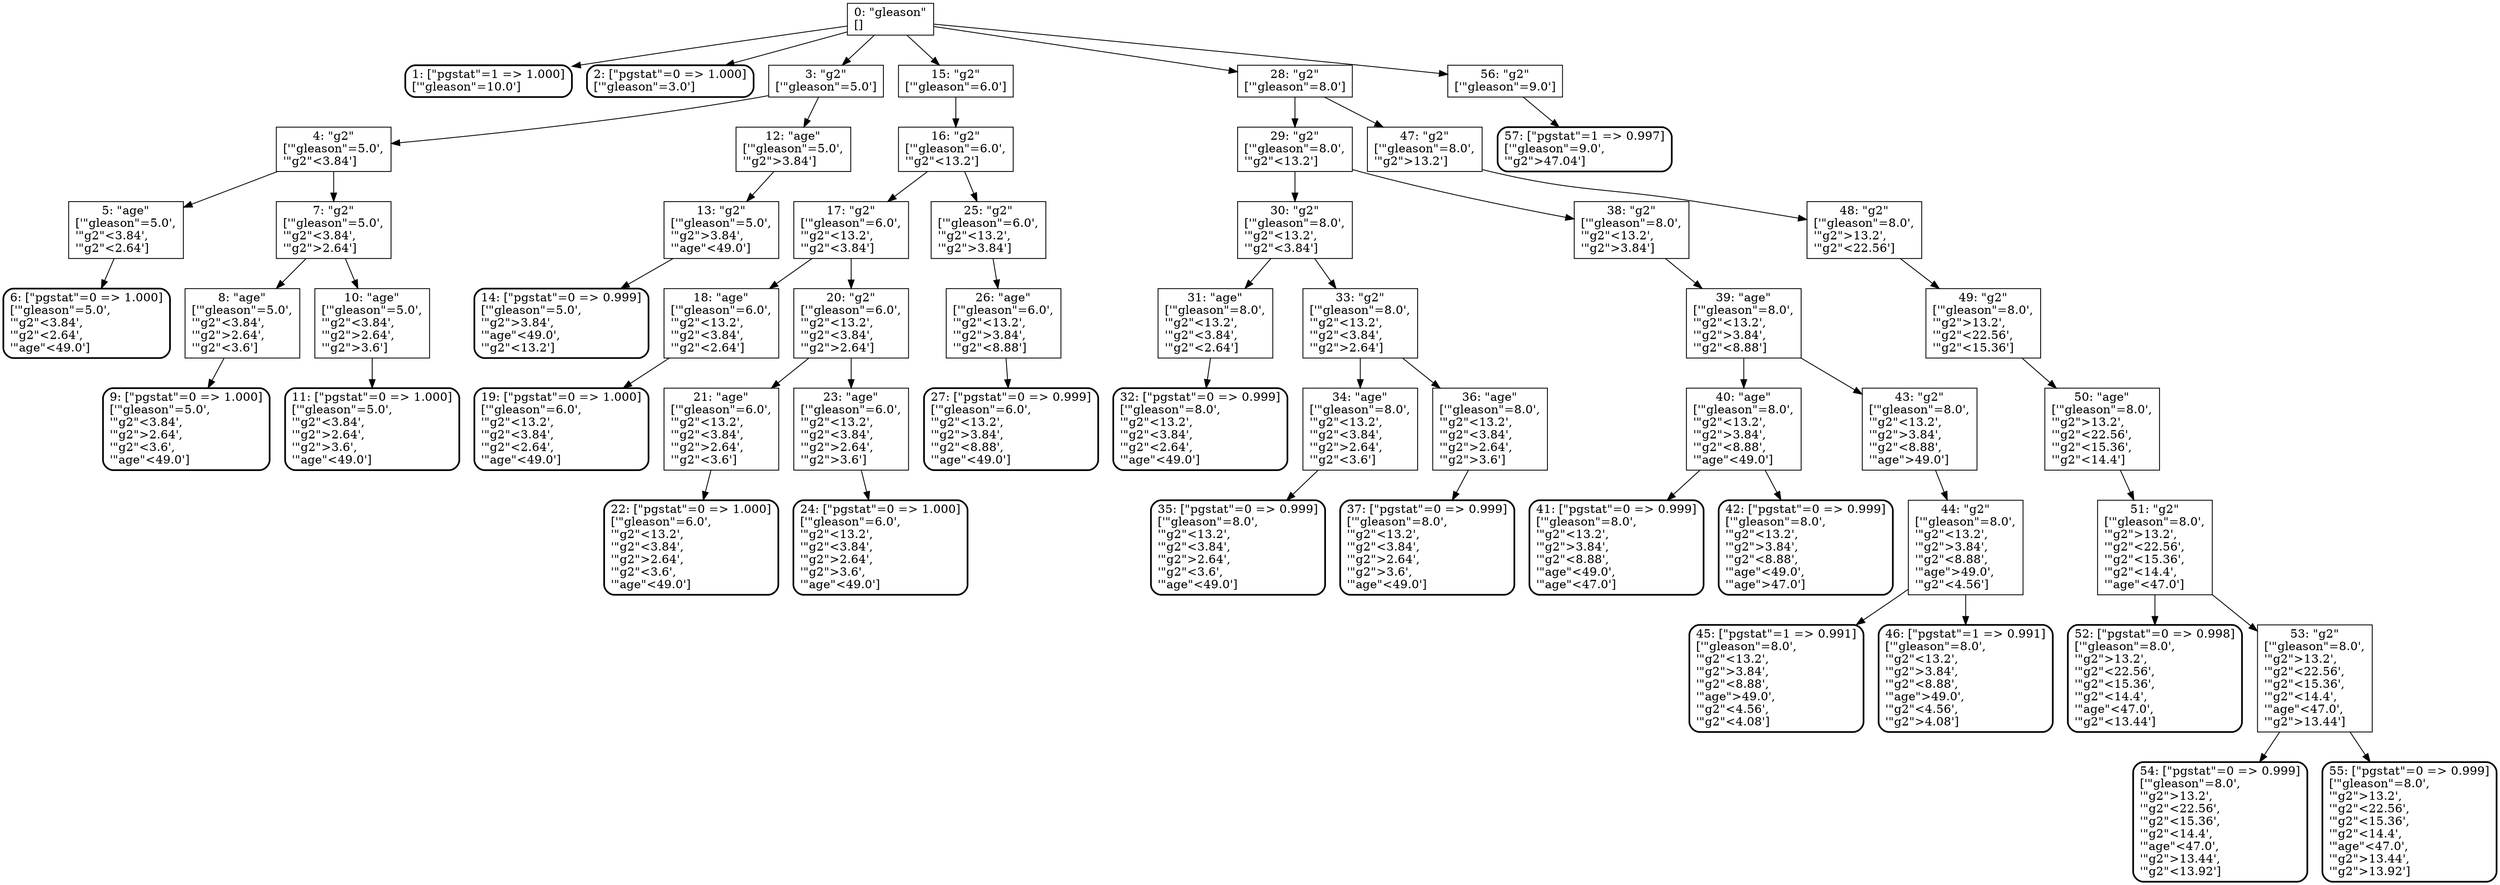 digraph G {
  node [shape=box]
  "NODE 0" [label="0: \"gleason\"\n[]\l"]
    "NODE 0" -> "NODE 1";
    "NODE 0" -> "NODE 2";
    "NODE 0" -> "NODE 3";
    "NODE 0" -> "NODE 15";
    "NODE 0" -> "NODE 28";
    "NODE 0" -> "NODE 56";
  "NODE 1" [label="1: [\"pgstat\"=1 => 1.000]\n['\"gleason\"=10.0']\l"; style="rounded, bold"]
  "NODE 2" [label="2: [\"pgstat\"=0 => 1.000]\n['\"gleason\"=3.0']\l"; style="rounded, bold"]
  "NODE 3" [label="3: \"g2\"\n['\"gleason\"=5.0']\l"]
    "NODE 3" -> "NODE 4";
    "NODE 3" -> "NODE 12";
  "NODE 4" [label="4: \"g2\"\n['\"gleason\"=5.0',\l'\"g2\"<3.84']\l"]
    "NODE 4" -> "NODE 5";
    "NODE 4" -> "NODE 7";
  "NODE 5" [label="5: \"age\"\n['\"gleason\"=5.0',\l'\"g2\"<3.84',\l'\"g2\"<2.64']\l"]
    "NODE 5" -> "NODE 6";
  "NODE 6" [label="6: [\"pgstat\"=0 => 1.000]\n['\"gleason\"=5.0',\l'\"g2\"<3.84',\l'\"g2\"<2.64',\l'\"age\"<49.0']\l"; style="rounded, bold"]
  "NODE 7" [label="7: \"g2\"\n['\"gleason\"=5.0',\l'\"g2\"<3.84',\l'\"g2\">2.64']\l"]
    "NODE 7" -> "NODE 8";
    "NODE 7" -> "NODE 10";
  "NODE 8" [label="8: \"age\"\n['\"gleason\"=5.0',\l'\"g2\"<3.84',\l'\"g2\">2.64',\l'\"g2\"<3.6']\l"]
    "NODE 8" -> "NODE 9";
  "NODE 9" [label="9: [\"pgstat\"=0 => 1.000]\n['\"gleason\"=5.0',\l'\"g2\"<3.84',\l'\"g2\">2.64',\l'\"g2\"<3.6',\l'\"age\"<49.0']\l"; style="rounded, bold"]
  "NODE 10" [label="10: \"age\"\n['\"gleason\"=5.0',\l'\"g2\"<3.84',\l'\"g2\">2.64',\l'\"g2\">3.6']\l"]
    "NODE 10" -> "NODE 11";
  "NODE 11" [label="11: [\"pgstat\"=0 => 1.000]\n['\"gleason\"=5.0',\l'\"g2\"<3.84',\l'\"g2\">2.64',\l'\"g2\">3.6',\l'\"age\"<49.0']\l"; style="rounded, bold"]
  "NODE 12" [label="12: \"age\"\n['\"gleason\"=5.0',\l'\"g2\">3.84']\l"]
    "NODE 12" -> "NODE 13";
  "NODE 13" [label="13: \"g2\"\n['\"gleason\"=5.0',\l'\"g2\">3.84',\l'\"age\"<49.0']\l"]
    "NODE 13" -> "NODE 14";
  "NODE 14" [label="14: [\"pgstat\"=0 => 0.999]\n['\"gleason\"=5.0',\l'\"g2\">3.84',\l'\"age\"<49.0',\l'\"g2\"<13.2']\l"; style="rounded, bold"]
  "NODE 15" [label="15: \"g2\"\n['\"gleason\"=6.0']\l"]
    "NODE 15" -> "NODE 16";
  "NODE 16" [label="16: \"g2\"\n['\"gleason\"=6.0',\l'\"g2\"<13.2']\l"]
    "NODE 16" -> "NODE 17";
    "NODE 16" -> "NODE 25";
  "NODE 17" [label="17: \"g2\"\n['\"gleason\"=6.0',\l'\"g2\"<13.2',\l'\"g2\"<3.84']\l"]
    "NODE 17" -> "NODE 18";
    "NODE 17" -> "NODE 20";
  "NODE 18" [label="18: \"age\"\n['\"gleason\"=6.0',\l'\"g2\"<13.2',\l'\"g2\"<3.84',\l'\"g2\"<2.64']\l"]
    "NODE 18" -> "NODE 19";
  "NODE 19" [label="19: [\"pgstat\"=0 => 1.000]\n['\"gleason\"=6.0',\l'\"g2\"<13.2',\l'\"g2\"<3.84',\l'\"g2\"<2.64',\l'\"age\"<49.0']\l"; style="rounded, bold"]
  "NODE 20" [label="20: \"g2\"\n['\"gleason\"=6.0',\l'\"g2\"<13.2',\l'\"g2\"<3.84',\l'\"g2\">2.64']\l"]
    "NODE 20" -> "NODE 21";
    "NODE 20" -> "NODE 23";
  "NODE 21" [label="21: \"age\"\n['\"gleason\"=6.0',\l'\"g2\"<13.2',\l'\"g2\"<3.84',\l'\"g2\">2.64',\l'\"g2\"<3.6']\l"]
    "NODE 21" -> "NODE 22";
  "NODE 22" [label="22: [\"pgstat\"=0 => 1.000]\n['\"gleason\"=6.0',\l'\"g2\"<13.2',\l'\"g2\"<3.84',\l'\"g2\">2.64',\l'\"g2\"<3.6',\l'\"age\"<49.0']\l"; style="rounded, bold"]
  "NODE 23" [label="23: \"age\"\n['\"gleason\"=6.0',\l'\"g2\"<13.2',\l'\"g2\"<3.84',\l'\"g2\">2.64',\l'\"g2\">3.6']\l"]
    "NODE 23" -> "NODE 24";
  "NODE 24" [label="24: [\"pgstat\"=0 => 1.000]\n['\"gleason\"=6.0',\l'\"g2\"<13.2',\l'\"g2\"<3.84',\l'\"g2\">2.64',\l'\"g2\">3.6',\l'\"age\"<49.0']\l"; style="rounded, bold"]
  "NODE 25" [label="25: \"g2\"\n['\"gleason\"=6.0',\l'\"g2\"<13.2',\l'\"g2\">3.84']\l"]
    "NODE 25" -> "NODE 26";
  "NODE 26" [label="26: \"age\"\n['\"gleason\"=6.0',\l'\"g2\"<13.2',\l'\"g2\">3.84',\l'\"g2\"<8.88']\l"]
    "NODE 26" -> "NODE 27";
  "NODE 27" [label="27: [\"pgstat\"=0 => 0.999]\n['\"gleason\"=6.0',\l'\"g2\"<13.2',\l'\"g2\">3.84',\l'\"g2\"<8.88',\l'\"age\"<49.0']\l"; style="rounded, bold"]
  "NODE 28" [label="28: \"g2\"\n['\"gleason\"=8.0']\l"]
    "NODE 28" -> "NODE 29";
    "NODE 28" -> "NODE 47";
  "NODE 29" [label="29: \"g2\"\n['\"gleason\"=8.0',\l'\"g2\"<13.2']\l"]
    "NODE 29" -> "NODE 30";
    "NODE 29" -> "NODE 38";
  "NODE 30" [label="30: \"g2\"\n['\"gleason\"=8.0',\l'\"g2\"<13.2',\l'\"g2\"<3.84']\l"]
    "NODE 30" -> "NODE 31";
    "NODE 30" -> "NODE 33";
  "NODE 31" [label="31: \"age\"\n['\"gleason\"=8.0',\l'\"g2\"<13.2',\l'\"g2\"<3.84',\l'\"g2\"<2.64']\l"]
    "NODE 31" -> "NODE 32";
  "NODE 32" [label="32: [\"pgstat\"=0 => 0.999]\n['\"gleason\"=8.0',\l'\"g2\"<13.2',\l'\"g2\"<3.84',\l'\"g2\"<2.64',\l'\"age\"<49.0']\l"; style="rounded, bold"]
  "NODE 33" [label="33: \"g2\"\n['\"gleason\"=8.0',\l'\"g2\"<13.2',\l'\"g2\"<3.84',\l'\"g2\">2.64']\l"]
    "NODE 33" -> "NODE 34";
    "NODE 33" -> "NODE 36";
  "NODE 34" [label="34: \"age\"\n['\"gleason\"=8.0',\l'\"g2\"<13.2',\l'\"g2\"<3.84',\l'\"g2\">2.64',\l'\"g2\"<3.6']\l"]
    "NODE 34" -> "NODE 35";
  "NODE 35" [label="35: [\"pgstat\"=0 => 0.999]\n['\"gleason\"=8.0',\l'\"g2\"<13.2',\l'\"g2\"<3.84',\l'\"g2\">2.64',\l'\"g2\"<3.6',\l'\"age\"<49.0']\l"; style="rounded, bold"]
  "NODE 36" [label="36: \"age\"\n['\"gleason\"=8.0',\l'\"g2\"<13.2',\l'\"g2\"<3.84',\l'\"g2\">2.64',\l'\"g2\">3.6']\l"]
    "NODE 36" -> "NODE 37";
  "NODE 37" [label="37: [\"pgstat\"=0 => 0.999]\n['\"gleason\"=8.0',\l'\"g2\"<13.2',\l'\"g2\"<3.84',\l'\"g2\">2.64',\l'\"g2\">3.6',\l'\"age\"<49.0']\l"; style="rounded, bold"]
  "NODE 38" [label="38: \"g2\"\n['\"gleason\"=8.0',\l'\"g2\"<13.2',\l'\"g2\">3.84']\l"]
    "NODE 38" -> "NODE 39";
  "NODE 39" [label="39: \"age\"\n['\"gleason\"=8.0',\l'\"g2\"<13.2',\l'\"g2\">3.84',\l'\"g2\"<8.88']\l"]
    "NODE 39" -> "NODE 40";
    "NODE 39" -> "NODE 43";
  "NODE 40" [label="40: \"age\"\n['\"gleason\"=8.0',\l'\"g2\"<13.2',\l'\"g2\">3.84',\l'\"g2\"<8.88',\l'\"age\"<49.0']\l"]
    "NODE 40" -> "NODE 41";
    "NODE 40" -> "NODE 42";
  "NODE 41" [label="41: [\"pgstat\"=0 => 0.999]\n['\"gleason\"=8.0',\l'\"g2\"<13.2',\l'\"g2\">3.84',\l'\"g2\"<8.88',\l'\"age\"<49.0',\l'\"age\"<47.0']\l"; style="rounded, bold"]
  "NODE 42" [label="42: [\"pgstat\"=0 => 0.999]\n['\"gleason\"=8.0',\l'\"g2\"<13.2',\l'\"g2\">3.84',\l'\"g2\"<8.88',\l'\"age\"<49.0',\l'\"age\">47.0']\l"; style="rounded, bold"]
  "NODE 43" [label="43: \"g2\"\n['\"gleason\"=8.0',\l'\"g2\"<13.2',\l'\"g2\">3.84',\l'\"g2\"<8.88',\l'\"age\">49.0']\l"]
    "NODE 43" -> "NODE 44";
  "NODE 44" [label="44: \"g2\"\n['\"gleason\"=8.0',\l'\"g2\"<13.2',\l'\"g2\">3.84',\l'\"g2\"<8.88',\l'\"age\">49.0',\l'\"g2\"<4.56']\l"]
    "NODE 44" -> "NODE 45";
    "NODE 44" -> "NODE 46";
  "NODE 45" [label="45: [\"pgstat\"=1 => 0.991]\n['\"gleason\"=8.0',\l'\"g2\"<13.2',\l'\"g2\">3.84',\l'\"g2\"<8.88',\l'\"age\">49.0',\l'\"g2\"<4.56',\l'\"g2\"<4.08']\l"; style="rounded, bold"]
  "NODE 46" [label="46: [\"pgstat\"=1 => 0.991]\n['\"gleason\"=8.0',\l'\"g2\"<13.2',\l'\"g2\">3.84',\l'\"g2\"<8.88',\l'\"age\">49.0',\l'\"g2\"<4.56',\l'\"g2\">4.08']\l"; style="rounded, bold"]
  "NODE 47" [label="47: \"g2\"\n['\"gleason\"=8.0',\l'\"g2\">13.2']\l"]
    "NODE 47" -> "NODE 48";
  "NODE 48" [label="48: \"g2\"\n['\"gleason\"=8.0',\l'\"g2\">13.2',\l'\"g2\"<22.56']\l"]
    "NODE 48" -> "NODE 49";
  "NODE 49" [label="49: \"g2\"\n['\"gleason\"=8.0',\l'\"g2\">13.2',\l'\"g2\"<22.56',\l'\"g2\"<15.36']\l"]
    "NODE 49" -> "NODE 50";
  "NODE 50" [label="50: \"age\"\n['\"gleason\"=8.0',\l'\"g2\">13.2',\l'\"g2\"<22.56',\l'\"g2\"<15.36',\l'\"g2\"<14.4']\l"]
    "NODE 50" -> "NODE 51";
  "NODE 51" [label="51: \"g2\"\n['\"gleason\"=8.0',\l'\"g2\">13.2',\l'\"g2\"<22.56',\l'\"g2\"<15.36',\l'\"g2\"<14.4',\l'\"age\"<47.0']\l"]
    "NODE 51" -> "NODE 52";
    "NODE 51" -> "NODE 53";
  "NODE 52" [label="52: [\"pgstat\"=0 => 0.998]\n['\"gleason\"=8.0',\l'\"g2\">13.2',\l'\"g2\"<22.56',\l'\"g2\"<15.36',\l'\"g2\"<14.4',\l'\"age\"<47.0',\l'\"g2\"<13.44']\l"; style="rounded, bold"]
  "NODE 53" [label="53: \"g2\"\n['\"gleason\"=8.0',\l'\"g2\">13.2',\l'\"g2\"<22.56',\l'\"g2\"<15.36',\l'\"g2\"<14.4',\l'\"age\"<47.0',\l'\"g2\">13.44']\l"]
    "NODE 53" -> "NODE 54";
    "NODE 53" -> "NODE 55";
  "NODE 54" [label="54: [\"pgstat\"=0 => 0.999]\n['\"gleason\"=8.0',\l'\"g2\">13.2',\l'\"g2\"<22.56',\l'\"g2\"<15.36',\l'\"g2\"<14.4',\l'\"age\"<47.0',\l'\"g2\">13.44',\l'\"g2\"<13.92']\l"; style="rounded, bold"]
  "NODE 55" [label="55: [\"pgstat\"=0 => 0.999]\n['\"gleason\"=8.0',\l'\"g2\">13.2',\l'\"g2\"<22.56',\l'\"g2\"<15.36',\l'\"g2\"<14.4',\l'\"age\"<47.0',\l'\"g2\">13.44',\l'\"g2\">13.92']\l"; style="rounded, bold"]
  "NODE 56" [label="56: \"g2\"\n['\"gleason\"=9.0']\l"]
    "NODE 56" -> "NODE 57";
  "NODE 57" [label="57: [\"pgstat\"=1 => 0.997]\n['\"gleason\"=9.0',\l'\"g2\">47.04']\l"; style="rounded, bold"]
}

